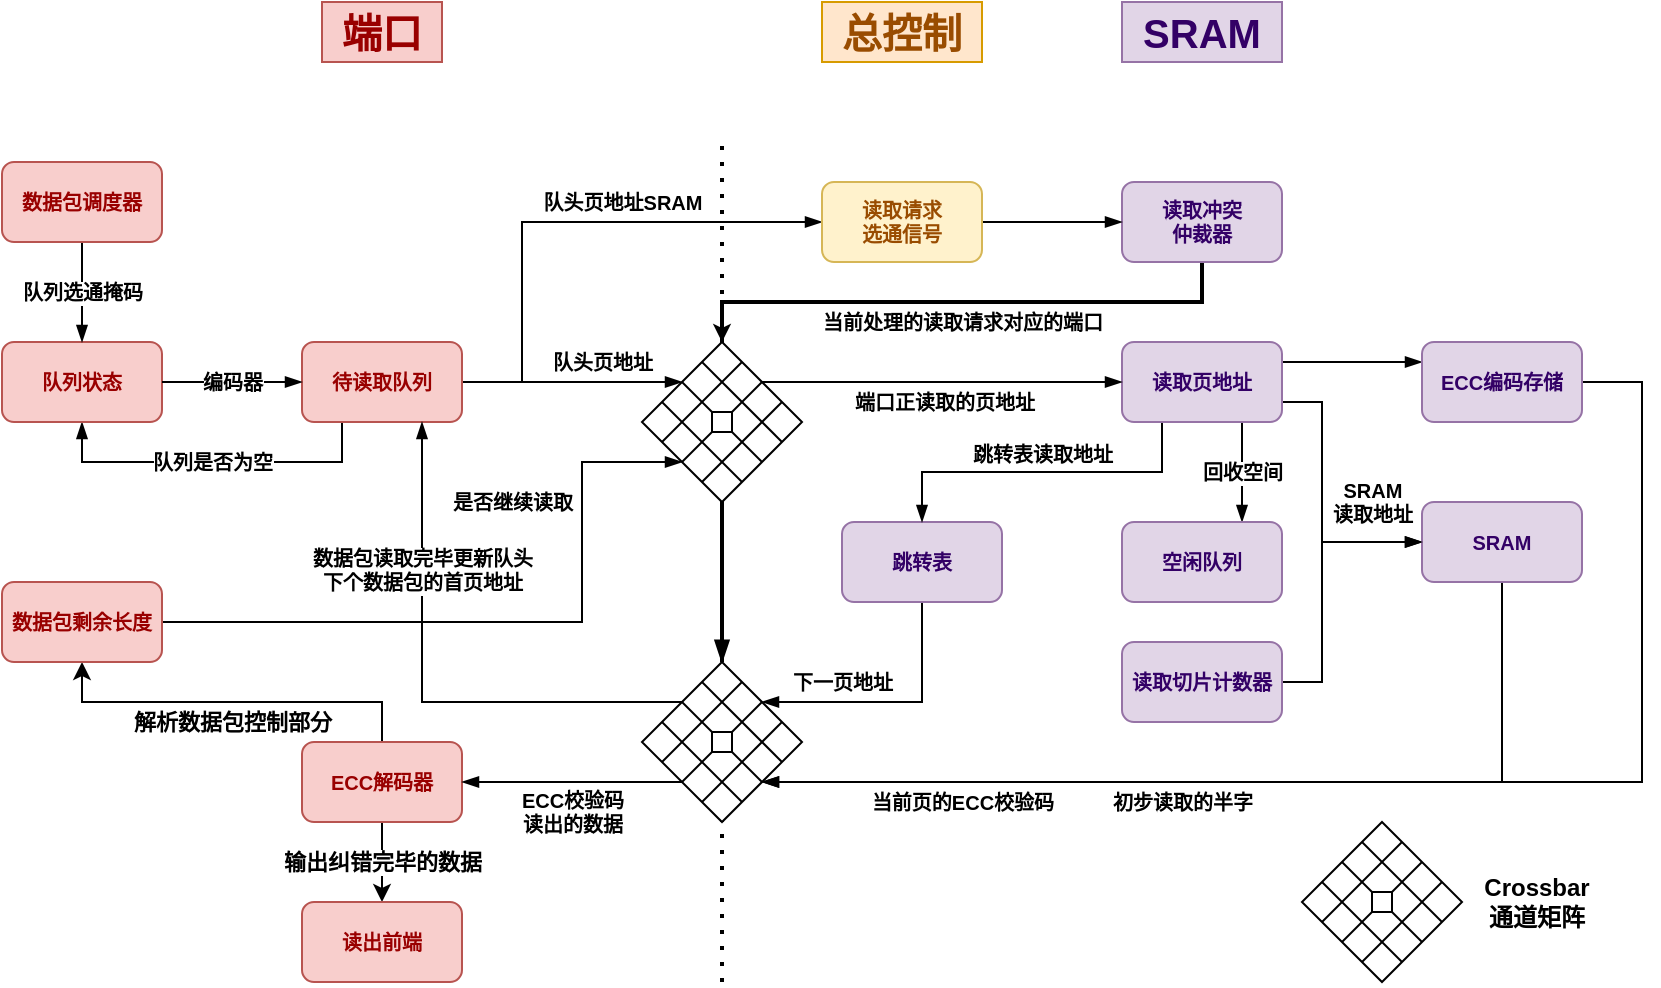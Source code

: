 <mxfile version="24.2.5" type="device">
  <diagram name="第 1 页" id="QaxQXMMB2viIyQJMlUey">
    <mxGraphModel dx="1126" dy="568" grid="0" gridSize="10" guides="1" tooltips="1" connect="1" arrows="1" fold="1" page="1" pageScale="1" pageWidth="1169" pageHeight="1654" math="0" shadow="0">
      <root>
        <mxCell id="0" />
        <mxCell id="1" parent="0" />
        <mxCell id="RgJXeNy5wQTq42nPxCWQ-50" value="当前处理的读取请求对应的端口" style="edgeStyle=orthogonalEdgeStyle;rounded=0;orthogonalLoop=1;jettySize=auto;html=1;exitX=0.5;exitY=1;exitDx=0;exitDy=0;entryX=0.5;entryY=0;entryDx=0;entryDy=0;endArrow=blockThin;endFill=1;fontSize=10;fontStyle=1;strokeWidth=2;" edge="1" parent="1" source="RgJXeNy5wQTq42nPxCWQ-33" target="RgJXeNy5wQTq42nPxCWQ-55">
          <mxGeometry x="-0.364" y="10" relative="1" as="geometry">
            <Array as="points">
              <mxPoint x="760" y="340" />
              <mxPoint x="520" y="340" />
            </Array>
            <mxPoint as="offset" />
          </mxGeometry>
        </mxCell>
        <mxCell id="RgJXeNy5wQTq42nPxCWQ-45" value="队头页地址SRAM" style="edgeStyle=orthogonalEdgeStyle;rounded=0;orthogonalLoop=1;jettySize=auto;html=1;exitX=1;exitY=0.5;exitDx=0;exitDy=0;entryX=0;entryY=0.5;entryDx=0;entryDy=0;endArrow=blockThin;endFill=1;fontSize=10;fontStyle=1" edge="1" parent="1" source="RgJXeNy5wQTq42nPxCWQ-1" target="RgJXeNy5wQTq42nPxCWQ-42">
          <mxGeometry x="0.231" y="10" relative="1" as="geometry">
            <Array as="points">
              <mxPoint x="420" y="380" />
              <mxPoint x="420" y="300" />
            </Array>
            <mxPoint as="offset" />
          </mxGeometry>
        </mxCell>
        <mxCell id="RgJXeNy5wQTq42nPxCWQ-48" value="队头页地址" style="edgeStyle=orthogonalEdgeStyle;rounded=0;orthogonalLoop=1;jettySize=auto;html=1;exitX=1;exitY=0.5;exitDx=0;exitDy=0;entryX=0;entryY=0;entryDx=0;entryDy=0;endArrow=blockThin;endFill=1;fontSize=10;fontStyle=1" edge="1" parent="1" source="RgJXeNy5wQTq42nPxCWQ-1" target="RgJXeNy5wQTq42nPxCWQ-22">
          <mxGeometry x="0.273" y="10" relative="1" as="geometry">
            <Array as="points">
              <mxPoint x="390" y="380" />
              <mxPoint x="390" y="380" />
            </Array>
            <mxPoint as="offset" />
          </mxGeometry>
        </mxCell>
        <mxCell id="RgJXeNy5wQTq42nPxCWQ-74" value="队列是否为空" style="edgeStyle=orthogonalEdgeStyle;rounded=0;orthogonalLoop=1;jettySize=auto;html=1;exitX=0.25;exitY=1;exitDx=0;exitDy=0;entryX=0.5;entryY=1;entryDx=0;entryDy=0;endArrow=blockThin;endFill=1;fontSize=10;fontStyle=1" edge="1" parent="1" source="RgJXeNy5wQTq42nPxCWQ-1" target="RgJXeNy5wQTq42nPxCWQ-37">
          <mxGeometry relative="1" as="geometry" />
        </mxCell>
        <mxCell id="RgJXeNy5wQTq42nPxCWQ-1" value="待读取队列" style="rounded=1;whiteSpace=wrap;html=1;fontSize=10;fontStyle=1;fillColor=#f8cecc;strokeColor=#b85450;fontColor=#990000;" vertex="1" parent="1">
          <mxGeometry x="310" y="360" width="80" height="40" as="geometry" />
        </mxCell>
        <mxCell id="RgJXeNy5wQTq42nPxCWQ-52" style="edgeStyle=orthogonalEdgeStyle;rounded=0;orthogonalLoop=1;jettySize=auto;html=1;exitX=1;exitY=0.5;exitDx=0;exitDy=0;entryX=0;entryY=0.5;entryDx=0;entryDy=0;endArrow=blockThin;endFill=1;fontSize=10;" edge="1" parent="1" source="RgJXeNy5wQTq42nPxCWQ-4" target="RgJXeNy5wQTq42nPxCWQ-34">
          <mxGeometry relative="1" as="geometry">
            <Array as="points">
              <mxPoint x="820" y="530" />
              <mxPoint x="820" y="460" />
            </Array>
          </mxGeometry>
        </mxCell>
        <mxCell id="RgJXeNy5wQTq42nPxCWQ-4" value="读取切片计数器" style="rounded=1;whiteSpace=wrap;html=1;fontSize=10;fontStyle=1;fillColor=#e1d5e7;strokeColor=#9673a6;fontColor=#330066;" vertex="1" parent="1">
          <mxGeometry x="720" y="510" width="80" height="40" as="geometry" />
        </mxCell>
        <mxCell id="RgJXeNy5wQTq42nPxCWQ-5" value="" style="endArrow=none;dashed=1;html=1;dashPattern=1 3;strokeWidth=2;rounded=0;fontSize=10;fontStyle=1" edge="1" parent="1">
          <mxGeometry width="50" height="50" relative="1" as="geometry">
            <mxPoint x="520" y="680" as="sourcePoint" />
            <mxPoint x="520" y="260" as="targetPoint" />
          </mxGeometry>
        </mxCell>
        <mxCell id="RgJXeNy5wQTq42nPxCWQ-66" value="下一页地址" style="edgeStyle=orthogonalEdgeStyle;rounded=0;orthogonalLoop=1;jettySize=auto;html=1;exitX=0.5;exitY=1;exitDx=0;exitDy=0;entryX=1;entryY=0;entryDx=0;entryDy=0;endArrow=blockThin;endFill=1;fontSize=10;fontStyle=1" edge="1" parent="1" source="RgJXeNy5wQTq42nPxCWQ-8" target="RgJXeNy5wQTq42nPxCWQ-55">
          <mxGeometry x="0.385" y="-10" relative="1" as="geometry">
            <Array as="points">
              <mxPoint x="620" y="540" />
            </Array>
            <mxPoint as="offset" />
          </mxGeometry>
        </mxCell>
        <mxCell id="RgJXeNy5wQTq42nPxCWQ-8" value="跳转表" style="rounded=1;whiteSpace=wrap;html=1;fontSize=10;fontStyle=1;fillColor=#e1d5e7;strokeColor=#9673a6;fontColor=#330066;" vertex="1" parent="1">
          <mxGeometry x="580" y="450" width="80" height="40" as="geometry" />
        </mxCell>
        <mxCell id="RgJXeNy5wQTq42nPxCWQ-9" value="" style="group;fontSize=10;fontStyle=1" vertex="1" connectable="0" parent="1">
          <mxGeometry x="810" y="600" width="80" height="80" as="geometry" />
        </mxCell>
        <mxCell id="RgJXeNy5wQTq42nPxCWQ-10" value="" style="rhombus;whiteSpace=wrap;html=1;strokeWidth=1;fontSize=10;fontStyle=1" vertex="1" parent="RgJXeNy5wQTq42nPxCWQ-9">
          <mxGeometry width="80" height="80" as="geometry" />
        </mxCell>
        <mxCell id="RgJXeNy5wQTq42nPxCWQ-11" value="" style="endArrow=none;html=1;rounded=0;entryX=1;entryY=0;entryDx=0;entryDy=0;exitX=0;exitY=1;exitDx=0;exitDy=0;strokeWidth=1;fontSize=10;fontStyle=1" edge="1" parent="RgJXeNy5wQTq42nPxCWQ-9">
          <mxGeometry width="50" height="50" relative="1" as="geometry">
            <mxPoint x="30" y="70" as="sourcePoint" />
            <mxPoint x="70" y="30" as="targetPoint" />
          </mxGeometry>
        </mxCell>
        <mxCell id="RgJXeNy5wQTq42nPxCWQ-12" value="" style="endArrow=none;html=1;rounded=0;entryX=1;entryY=0;entryDx=0;entryDy=0;exitX=0;exitY=1;exitDx=0;exitDy=0;strokeWidth=1;fontSize=10;fontStyle=1" edge="1" parent="RgJXeNy5wQTq42nPxCWQ-9">
          <mxGeometry width="50" height="50" relative="1" as="geometry">
            <mxPoint x="10" y="50" as="sourcePoint" />
            <mxPoint x="50" y="10" as="targetPoint" />
          </mxGeometry>
        </mxCell>
        <mxCell id="RgJXeNy5wQTq42nPxCWQ-13" value="" style="endArrow=none;html=1;rounded=0;entryX=1;entryY=1;entryDx=0;entryDy=0;exitX=0;exitY=0;exitDx=0;exitDy=0;strokeWidth=1;fontSize=10;fontStyle=1" edge="1" parent="RgJXeNy5wQTq42nPxCWQ-9">
          <mxGeometry width="50" height="50" relative="1" as="geometry">
            <mxPoint x="10" y="30" as="sourcePoint" />
            <mxPoint x="50" y="70" as="targetPoint" />
          </mxGeometry>
        </mxCell>
        <mxCell id="RgJXeNy5wQTq42nPxCWQ-14" value="" style="endArrow=none;html=1;rounded=0;entryX=1;entryY=1;entryDx=0;entryDy=0;exitX=0;exitY=0;exitDx=0;exitDy=0;strokeWidth=1;fontSize=10;fontStyle=1" edge="1" parent="RgJXeNy5wQTq42nPxCWQ-9">
          <mxGeometry width="50" height="50" relative="1" as="geometry">
            <mxPoint x="30" y="10" as="sourcePoint" />
            <mxPoint x="70" y="50" as="targetPoint" />
          </mxGeometry>
        </mxCell>
        <mxCell id="RgJXeNy5wQTq42nPxCWQ-15" value="" style="endArrow=none;html=1;rounded=0;exitX=1;exitY=0;exitDx=0;exitDy=0;strokeWidth=1;fontSize=10;fontStyle=1" edge="1" parent="RgJXeNy5wQTq42nPxCWQ-9" source="RgJXeNy5wQTq42nPxCWQ-19">
          <mxGeometry width="50" height="50" relative="1" as="geometry">
            <mxPoint x="44" y="36" as="sourcePoint" />
            <mxPoint x="60" y="20" as="targetPoint" />
          </mxGeometry>
        </mxCell>
        <mxCell id="RgJXeNy5wQTq42nPxCWQ-16" value="" style="endArrow=none;html=1;rounded=0;exitX=0;exitY=1;exitDx=0;exitDy=0;entryX=0;entryY=1;entryDx=0;entryDy=0;strokeWidth=1;fontSize=10;fontStyle=1" edge="1" parent="RgJXeNy5wQTq42nPxCWQ-9" target="RgJXeNy5wQTq42nPxCWQ-19">
          <mxGeometry width="50" height="50" relative="1" as="geometry">
            <mxPoint x="20" y="60" as="sourcePoint" />
            <mxPoint x="36" y="44" as="targetPoint" />
          </mxGeometry>
        </mxCell>
        <mxCell id="RgJXeNy5wQTq42nPxCWQ-17" value="" style="endArrow=none;html=1;rounded=0;entryX=1;entryY=1;entryDx=0;entryDy=0;exitX=1;exitY=1;exitDx=0;exitDy=0;strokeWidth=1;fontSize=10;fontStyle=1" edge="1" parent="RgJXeNy5wQTq42nPxCWQ-9" source="RgJXeNy5wQTq42nPxCWQ-19" target="RgJXeNy5wQTq42nPxCWQ-10">
          <mxGeometry width="50" height="50" relative="1" as="geometry">
            <mxPoint x="44" y="44" as="sourcePoint" />
            <mxPoint x="46" y="54" as="targetPoint" />
          </mxGeometry>
        </mxCell>
        <mxCell id="RgJXeNy5wQTq42nPxCWQ-18" value="" style="endArrow=none;html=1;rounded=0;entryX=0;entryY=0;entryDx=0;entryDy=0;strokeWidth=1;fontSize=10;fontStyle=1" edge="1" parent="RgJXeNy5wQTq42nPxCWQ-9" target="RgJXeNy5wQTq42nPxCWQ-19">
          <mxGeometry width="50" height="50" relative="1" as="geometry">
            <mxPoint x="20" y="20" as="sourcePoint" />
            <mxPoint x="36" y="36" as="targetPoint" />
          </mxGeometry>
        </mxCell>
        <mxCell id="RgJXeNy5wQTq42nPxCWQ-19" value="" style="rounded=0;whiteSpace=wrap;html=1;strokeWidth=1;fontSize=10;fontStyle=1" vertex="1" parent="RgJXeNy5wQTq42nPxCWQ-9">
          <mxGeometry x="35" y="35" width="10" height="10" as="geometry" />
        </mxCell>
        <mxCell id="RgJXeNy5wQTq42nPxCWQ-20" value="&lt;span style=&quot;font-size: 12px;&quot;&gt;Crossbar&lt;br style=&quot;font-size: 12px;&quot;&gt;通道矩阵&lt;/span&gt;" style="text;html=1;align=center;verticalAlign=middle;whiteSpace=wrap;rounded=0;fontSize=12;fontStyle=1" vertex="1" parent="1">
          <mxGeometry x="895" y="617.5" width="65" height="45" as="geometry" />
        </mxCell>
        <mxCell id="RgJXeNy5wQTq42nPxCWQ-21" value="" style="group;fontSize=10;fontStyle=1" vertex="1" connectable="0" parent="1">
          <mxGeometry x="480" y="360" width="80" height="80" as="geometry" />
        </mxCell>
        <mxCell id="RgJXeNy5wQTq42nPxCWQ-22" value="" style="rhombus;whiteSpace=wrap;html=1;strokeWidth=1;fontSize=10;fontStyle=1" vertex="1" parent="RgJXeNy5wQTq42nPxCWQ-21">
          <mxGeometry width="80" height="80" as="geometry" />
        </mxCell>
        <mxCell id="RgJXeNy5wQTq42nPxCWQ-23" value="" style="endArrow=none;html=1;rounded=0;entryX=1;entryY=0;entryDx=0;entryDy=0;exitX=0;exitY=1;exitDx=0;exitDy=0;strokeWidth=1;fontSize=10;fontStyle=1" edge="1" parent="RgJXeNy5wQTq42nPxCWQ-21">
          <mxGeometry width="50" height="50" relative="1" as="geometry">
            <mxPoint x="30" y="70" as="sourcePoint" />
            <mxPoint x="70" y="30" as="targetPoint" />
          </mxGeometry>
        </mxCell>
        <mxCell id="RgJXeNy5wQTq42nPxCWQ-24" value="" style="endArrow=none;html=1;rounded=0;entryX=1;entryY=0;entryDx=0;entryDy=0;exitX=0;exitY=1;exitDx=0;exitDy=0;strokeWidth=1;fontSize=10;fontStyle=1" edge="1" parent="RgJXeNy5wQTq42nPxCWQ-21">
          <mxGeometry width="50" height="50" relative="1" as="geometry">
            <mxPoint x="10" y="50" as="sourcePoint" />
            <mxPoint x="50" y="10" as="targetPoint" />
          </mxGeometry>
        </mxCell>
        <mxCell id="RgJXeNy5wQTq42nPxCWQ-25" value="" style="endArrow=none;html=1;rounded=0;entryX=1;entryY=1;entryDx=0;entryDy=0;exitX=0;exitY=0;exitDx=0;exitDy=0;strokeWidth=1;fontSize=10;fontStyle=1" edge="1" parent="RgJXeNy5wQTq42nPxCWQ-21">
          <mxGeometry width="50" height="50" relative="1" as="geometry">
            <mxPoint x="10" y="30" as="sourcePoint" />
            <mxPoint x="50" y="70" as="targetPoint" />
          </mxGeometry>
        </mxCell>
        <mxCell id="RgJXeNy5wQTq42nPxCWQ-26" value="" style="endArrow=none;html=1;rounded=0;entryX=1;entryY=1;entryDx=0;entryDy=0;exitX=0;exitY=0;exitDx=0;exitDy=0;strokeWidth=1;fontSize=10;fontStyle=1" edge="1" parent="RgJXeNy5wQTq42nPxCWQ-21">
          <mxGeometry width="50" height="50" relative="1" as="geometry">
            <mxPoint x="30" y="10" as="sourcePoint" />
            <mxPoint x="70" y="50" as="targetPoint" />
          </mxGeometry>
        </mxCell>
        <mxCell id="RgJXeNy5wQTq42nPxCWQ-27" value="" style="endArrow=none;html=1;rounded=0;exitX=1;exitY=0;exitDx=0;exitDy=0;strokeWidth=1;fontSize=10;fontStyle=1" edge="1" parent="RgJXeNy5wQTq42nPxCWQ-21" source="RgJXeNy5wQTq42nPxCWQ-31">
          <mxGeometry width="50" height="50" relative="1" as="geometry">
            <mxPoint x="44" y="36" as="sourcePoint" />
            <mxPoint x="60" y="20" as="targetPoint" />
          </mxGeometry>
        </mxCell>
        <mxCell id="RgJXeNy5wQTq42nPxCWQ-28" value="" style="endArrow=none;html=1;rounded=0;exitX=0;exitY=1;exitDx=0;exitDy=0;entryX=0;entryY=1;entryDx=0;entryDy=0;strokeWidth=1;fontSize=10;fontStyle=1" edge="1" parent="RgJXeNy5wQTq42nPxCWQ-21" target="RgJXeNy5wQTq42nPxCWQ-31">
          <mxGeometry width="50" height="50" relative="1" as="geometry">
            <mxPoint x="20" y="60" as="sourcePoint" />
            <mxPoint x="36" y="44" as="targetPoint" />
          </mxGeometry>
        </mxCell>
        <mxCell id="RgJXeNy5wQTq42nPxCWQ-29" value="" style="endArrow=none;html=1;rounded=0;entryX=1;entryY=1;entryDx=0;entryDy=0;exitX=1;exitY=1;exitDx=0;exitDy=0;strokeWidth=1;fontSize=10;fontStyle=1" edge="1" parent="RgJXeNy5wQTq42nPxCWQ-21" source="RgJXeNy5wQTq42nPxCWQ-31" target="RgJXeNy5wQTq42nPxCWQ-22">
          <mxGeometry width="50" height="50" relative="1" as="geometry">
            <mxPoint x="44" y="44" as="sourcePoint" />
            <mxPoint x="46" y="54" as="targetPoint" />
          </mxGeometry>
        </mxCell>
        <mxCell id="RgJXeNy5wQTq42nPxCWQ-30" value="" style="endArrow=none;html=1;rounded=0;entryX=0;entryY=0;entryDx=0;entryDy=0;strokeWidth=1;fontSize=10;fontStyle=1" edge="1" parent="RgJXeNy5wQTq42nPxCWQ-21" target="RgJXeNy5wQTq42nPxCWQ-31">
          <mxGeometry width="50" height="50" relative="1" as="geometry">
            <mxPoint x="20" y="20" as="sourcePoint" />
            <mxPoint x="36" y="36" as="targetPoint" />
          </mxGeometry>
        </mxCell>
        <mxCell id="RgJXeNy5wQTq42nPxCWQ-31" value="" style="rounded=0;whiteSpace=wrap;html=1;strokeWidth=1;fontSize=10;fontStyle=1" vertex="1" parent="RgJXeNy5wQTq42nPxCWQ-21">
          <mxGeometry x="35" y="35" width="10" height="10" as="geometry" />
        </mxCell>
        <mxCell id="RgJXeNy5wQTq42nPxCWQ-86" style="edgeStyle=orthogonalEdgeStyle;rounded=0;orthogonalLoop=1;jettySize=auto;html=1;exitX=0.5;exitY=1;exitDx=0;exitDy=0;entryX=0.5;entryY=0;entryDx=0;entryDy=0;" edge="1" parent="1" source="RgJXeNy5wQTq42nPxCWQ-33" target="RgJXeNy5wQTq42nPxCWQ-22">
          <mxGeometry relative="1" as="geometry" />
        </mxCell>
        <mxCell id="RgJXeNy5wQTq42nPxCWQ-33" value="读取冲突&lt;br style=&quot;font-size: 10px;&quot;&gt;仲裁器" style="rounded=1;whiteSpace=wrap;html=1;fontSize=10;fontStyle=1;fillColor=#e1d5e7;strokeColor=#9673a6;fontColor=#330066;" vertex="1" parent="1">
          <mxGeometry x="720" y="280" width="80" height="40" as="geometry" />
        </mxCell>
        <mxCell id="RgJXeNy5wQTq42nPxCWQ-65" value="当前页的ECC校验码" style="edgeStyle=orthogonalEdgeStyle;rounded=0;orthogonalLoop=1;jettySize=auto;html=1;exitX=0.5;exitY=1;exitDx=0;exitDy=0;entryX=1;entryY=1;entryDx=0;entryDy=0;endArrow=blockThin;endFill=1;fontSize=10;fontStyle=1" edge="1" parent="1" source="RgJXeNy5wQTq42nPxCWQ-34" target="RgJXeNy5wQTq42nPxCWQ-55">
          <mxGeometry x="0.575" y="10" relative="1" as="geometry">
            <Array as="points">
              <mxPoint x="890" y="580" />
              <mxPoint x="540" y="580" />
            </Array>
            <mxPoint as="offset" />
          </mxGeometry>
        </mxCell>
        <mxCell id="RgJXeNy5wQTq42nPxCWQ-34" value="SRAM" style="rounded=1;whiteSpace=wrap;html=1;fontSize=10;fontStyle=1;fillColor=#e1d5e7;strokeColor=#9673a6;fontColor=#330066;" vertex="1" parent="1">
          <mxGeometry x="870" y="440" width="80" height="40" as="geometry" />
        </mxCell>
        <mxCell id="RgJXeNy5wQTq42nPxCWQ-88" value="解析数据包控制部分" style="edgeStyle=orthogonalEdgeStyle;rounded=0;orthogonalLoop=1;jettySize=auto;html=1;exitX=0.5;exitY=0;exitDx=0;exitDy=0;entryX=0.5;entryY=1;entryDx=0;entryDy=0;fontStyle=1" edge="1" parent="1" source="RgJXeNy5wQTq42nPxCWQ-35" target="RgJXeNy5wQTq42nPxCWQ-76">
          <mxGeometry y="10" relative="1" as="geometry">
            <Array as="points">
              <mxPoint x="350" y="540" />
              <mxPoint x="200" y="540" />
            </Array>
            <mxPoint as="offset" />
          </mxGeometry>
        </mxCell>
        <mxCell id="RgJXeNy5wQTq42nPxCWQ-89" value="输出纠错完毕的数据" style="edgeStyle=orthogonalEdgeStyle;rounded=0;orthogonalLoop=1;jettySize=auto;html=1;exitX=0.5;exitY=1;exitDx=0;exitDy=0;entryX=0.5;entryY=0;entryDx=0;entryDy=0;fontStyle=1" edge="1" parent="1" source="RgJXeNy5wQTq42nPxCWQ-35" target="RgJXeNy5wQTq42nPxCWQ-36">
          <mxGeometry relative="1" as="geometry">
            <mxPoint as="offset" />
          </mxGeometry>
        </mxCell>
        <mxCell id="RgJXeNy5wQTq42nPxCWQ-35" value="ECC解码器" style="rounded=1;whiteSpace=wrap;html=1;fontSize=10;fontStyle=1;fillColor=#f8cecc;strokeColor=#b85450;fontColor=#990000;" vertex="1" parent="1">
          <mxGeometry x="310" y="560" width="80" height="40" as="geometry" />
        </mxCell>
        <mxCell id="RgJXeNy5wQTq42nPxCWQ-36" value="读出前端" style="rounded=1;whiteSpace=wrap;html=1;fontSize=10;fontStyle=1;fillColor=#f8cecc;strokeColor=#b85450;fontColor=#990000;" vertex="1" parent="1">
          <mxGeometry x="310" y="640" width="80" height="40" as="geometry" />
        </mxCell>
        <mxCell id="RgJXeNy5wQTq42nPxCWQ-37" value="队列状态" style="rounded=1;whiteSpace=wrap;html=1;fontSize=10;fontStyle=1;fillColor=#f8cecc;strokeColor=#b85450;fontColor=#990000;" vertex="1" parent="1">
          <mxGeometry x="160" y="360" width="80" height="40" as="geometry" />
        </mxCell>
        <mxCell id="RgJXeNy5wQTq42nPxCWQ-40" value="队列选通掩码" style="edgeStyle=orthogonalEdgeStyle;rounded=0;orthogonalLoop=1;jettySize=auto;html=1;exitX=0.5;exitY=1;exitDx=0;exitDy=0;entryX=0.5;entryY=0;entryDx=0;entryDy=0;fontSize=10;fontStyle=1;endArrow=blockThin;endFill=1;" edge="1" parent="1" source="RgJXeNy5wQTq42nPxCWQ-38" target="RgJXeNy5wQTq42nPxCWQ-37">
          <mxGeometry relative="1" as="geometry" />
        </mxCell>
        <mxCell id="RgJXeNy5wQTq42nPxCWQ-38" value="数据包调度器" style="rounded=1;whiteSpace=wrap;html=1;fontSize=10;fontStyle=1;fillColor=#f8cecc;strokeColor=#b85450;fontColor=#990000;" vertex="1" parent="1">
          <mxGeometry x="160" y="270" width="80" height="40" as="geometry" />
        </mxCell>
        <mxCell id="RgJXeNy5wQTq42nPxCWQ-41" value="编码器" style="edgeStyle=orthogonalEdgeStyle;rounded=0;orthogonalLoop=1;jettySize=auto;html=1;exitX=1;exitY=0.5;exitDx=0;exitDy=0;entryX=0;entryY=0.5;entryDx=0;entryDy=0;fontSize=10;fontStyle=1;endArrow=blockThin;endFill=1;" edge="1" parent="1" source="RgJXeNy5wQTq42nPxCWQ-37" target="RgJXeNy5wQTq42nPxCWQ-1">
          <mxGeometry relative="1" as="geometry">
            <mxPoint x="170" y="250" as="sourcePoint" />
            <mxPoint x="170" y="290" as="targetPoint" />
          </mxGeometry>
        </mxCell>
        <mxCell id="RgJXeNy5wQTq42nPxCWQ-46" style="edgeStyle=orthogonalEdgeStyle;rounded=0;orthogonalLoop=1;jettySize=auto;html=1;exitX=1;exitY=0.5;exitDx=0;exitDy=0;entryX=0;entryY=0.5;entryDx=0;entryDy=0;endArrow=blockThin;endFill=1;fontSize=10;" edge="1" parent="1" source="RgJXeNy5wQTq42nPxCWQ-42" target="RgJXeNy5wQTq42nPxCWQ-33">
          <mxGeometry relative="1" as="geometry" />
        </mxCell>
        <mxCell id="RgJXeNy5wQTq42nPxCWQ-42" value="读取请求&lt;br style=&quot;font-size: 10px;&quot;&gt;选通信号" style="rounded=1;whiteSpace=wrap;html=1;fontSize=10;fontStyle=1;fillColor=#fff2cc;strokeColor=#d6b656;fontColor=#994C00;" vertex="1" parent="1">
          <mxGeometry x="570" y="280" width="80" height="40" as="geometry" />
        </mxCell>
        <mxCell id="RgJXeNy5wQTq42nPxCWQ-51" value="SRAM&lt;br&gt;读取地址" style="edgeStyle=orthogonalEdgeStyle;rounded=0;orthogonalLoop=1;jettySize=auto;html=1;exitX=1;exitY=0.75;exitDx=0;exitDy=0;entryX=0;entryY=0.5;entryDx=0;entryDy=0;endArrow=blockThin;endFill=1;fontSize=10;fontStyle=1" edge="1" parent="1" source="RgJXeNy5wQTq42nPxCWQ-47" target="RgJXeNy5wQTq42nPxCWQ-34">
          <mxGeometry x="0.643" y="20" relative="1" as="geometry">
            <Array as="points">
              <mxPoint x="820" y="390" />
              <mxPoint x="820" y="460" />
            </Array>
            <mxPoint as="offset" />
          </mxGeometry>
        </mxCell>
        <mxCell id="RgJXeNy5wQTq42nPxCWQ-53" value="跳转表读取地址" style="edgeStyle=orthogonalEdgeStyle;rounded=0;orthogonalLoop=1;jettySize=auto;html=1;exitX=0.25;exitY=1;exitDx=0;exitDy=0;entryX=0.5;entryY=0;entryDx=0;entryDy=0;endArrow=blockThin;endFill=1;fontSize=10;verticalAlign=bottom;fontStyle=1" edge="1" parent="1" source="RgJXeNy5wQTq42nPxCWQ-47" target="RgJXeNy5wQTq42nPxCWQ-8">
          <mxGeometry relative="1" as="geometry">
            <mxPoint as="offset" />
          </mxGeometry>
        </mxCell>
        <mxCell id="RgJXeNy5wQTq42nPxCWQ-72" style="edgeStyle=orthogonalEdgeStyle;rounded=0;orthogonalLoop=1;jettySize=auto;html=1;exitX=1;exitY=0.25;exitDx=0;exitDy=0;entryX=0;entryY=0.25;entryDx=0;entryDy=0;endArrow=blockThin;endFill=1;fontSize=10;" edge="1" parent="1" source="RgJXeNy5wQTq42nPxCWQ-47" target="RgJXeNy5wQTq42nPxCWQ-71">
          <mxGeometry relative="1" as="geometry" />
        </mxCell>
        <mxCell id="RgJXeNy5wQTq42nPxCWQ-81" value="回收空间" style="edgeStyle=orthogonalEdgeStyle;rounded=0;orthogonalLoop=1;jettySize=auto;html=1;exitX=0.75;exitY=1;exitDx=0;exitDy=0;entryX=0.75;entryY=0;entryDx=0;entryDy=0;endArrow=blockThin;endFill=1;fontSize=10;fontStyle=1" edge="1" parent="1" source="RgJXeNy5wQTq42nPxCWQ-47" target="RgJXeNy5wQTq42nPxCWQ-80">
          <mxGeometry x="0.005" relative="1" as="geometry">
            <mxPoint as="offset" />
          </mxGeometry>
        </mxCell>
        <mxCell id="RgJXeNy5wQTq42nPxCWQ-47" value="读取页地址" style="rounded=1;whiteSpace=wrap;html=1;fontSize=10;fontStyle=1;fillColor=#e1d5e7;strokeColor=#9673a6;fontColor=#330066;" vertex="1" parent="1">
          <mxGeometry x="720" y="360" width="80" height="40" as="geometry" />
        </mxCell>
        <mxCell id="RgJXeNy5wQTq42nPxCWQ-49" value="端口正读取的页地址" style="edgeStyle=orthogonalEdgeStyle;rounded=0;orthogonalLoop=1;jettySize=auto;html=1;exitX=1;exitY=0;exitDx=0;exitDy=0;entryX=0;entryY=0.5;entryDx=0;entryDy=0;endArrow=blockThin;endFill=1;fontSize=10;fontStyle=1" edge="1" parent="1" source="RgJXeNy5wQTq42nPxCWQ-22" target="RgJXeNy5wQTq42nPxCWQ-47">
          <mxGeometry x="0.003" y="-10" relative="1" as="geometry">
            <mxPoint x="640" y="379.857" as="targetPoint" />
            <mxPoint as="offset" />
          </mxGeometry>
        </mxCell>
        <mxCell id="RgJXeNy5wQTq42nPxCWQ-54" value="" style="group;fontSize=10;fontStyle=1" vertex="1" connectable="0" parent="1">
          <mxGeometry x="480" y="520" width="80" height="80" as="geometry" />
        </mxCell>
        <mxCell id="RgJXeNy5wQTq42nPxCWQ-55" value="" style="rhombus;whiteSpace=wrap;html=1;strokeWidth=1;fontSize=10;fontStyle=1" vertex="1" parent="RgJXeNy5wQTq42nPxCWQ-54">
          <mxGeometry width="80" height="80" as="geometry" />
        </mxCell>
        <mxCell id="RgJXeNy5wQTq42nPxCWQ-56" value="" style="endArrow=none;html=1;rounded=0;entryX=1;entryY=0;entryDx=0;entryDy=0;exitX=0;exitY=1;exitDx=0;exitDy=0;strokeWidth=1;fontSize=10;fontStyle=1" edge="1" parent="RgJXeNy5wQTq42nPxCWQ-54">
          <mxGeometry width="50" height="50" relative="1" as="geometry">
            <mxPoint x="30" y="70" as="sourcePoint" />
            <mxPoint x="70" y="30" as="targetPoint" />
          </mxGeometry>
        </mxCell>
        <mxCell id="RgJXeNy5wQTq42nPxCWQ-57" value="" style="endArrow=none;html=1;rounded=0;entryX=1;entryY=0;entryDx=0;entryDy=0;exitX=0;exitY=1;exitDx=0;exitDy=0;strokeWidth=1;fontSize=10;fontStyle=1" edge="1" parent="RgJXeNy5wQTq42nPxCWQ-54">
          <mxGeometry width="50" height="50" relative="1" as="geometry">
            <mxPoint x="10" y="50" as="sourcePoint" />
            <mxPoint x="50" y="10" as="targetPoint" />
          </mxGeometry>
        </mxCell>
        <mxCell id="RgJXeNy5wQTq42nPxCWQ-58" value="" style="endArrow=none;html=1;rounded=0;entryX=1;entryY=1;entryDx=0;entryDy=0;exitX=0;exitY=0;exitDx=0;exitDy=0;strokeWidth=1;fontSize=10;fontStyle=1" edge="1" parent="RgJXeNy5wQTq42nPxCWQ-54">
          <mxGeometry width="50" height="50" relative="1" as="geometry">
            <mxPoint x="10" y="30" as="sourcePoint" />
            <mxPoint x="50" y="70" as="targetPoint" />
          </mxGeometry>
        </mxCell>
        <mxCell id="RgJXeNy5wQTq42nPxCWQ-59" value="" style="endArrow=none;html=1;rounded=0;entryX=1;entryY=1;entryDx=0;entryDy=0;exitX=0;exitY=0;exitDx=0;exitDy=0;strokeWidth=1;fontSize=10;fontStyle=1" edge="1" parent="RgJXeNy5wQTq42nPxCWQ-54">
          <mxGeometry width="50" height="50" relative="1" as="geometry">
            <mxPoint x="30" y="10" as="sourcePoint" />
            <mxPoint x="70" y="50" as="targetPoint" />
          </mxGeometry>
        </mxCell>
        <mxCell id="RgJXeNy5wQTq42nPxCWQ-60" value="" style="endArrow=none;html=1;rounded=0;exitX=1;exitY=0;exitDx=0;exitDy=0;strokeWidth=1;fontSize=10;fontStyle=1" edge="1" parent="RgJXeNy5wQTq42nPxCWQ-54" source="RgJXeNy5wQTq42nPxCWQ-64">
          <mxGeometry width="50" height="50" relative="1" as="geometry">
            <mxPoint x="44" y="36" as="sourcePoint" />
            <mxPoint x="60" y="20" as="targetPoint" />
          </mxGeometry>
        </mxCell>
        <mxCell id="RgJXeNy5wQTq42nPxCWQ-61" value="" style="endArrow=none;html=1;rounded=0;exitX=0;exitY=1;exitDx=0;exitDy=0;entryX=0;entryY=1;entryDx=0;entryDy=0;strokeWidth=1;fontSize=10;fontStyle=1" edge="1" parent="RgJXeNy5wQTq42nPxCWQ-54" target="RgJXeNy5wQTq42nPxCWQ-64">
          <mxGeometry width="50" height="50" relative="1" as="geometry">
            <mxPoint x="20" y="60" as="sourcePoint" />
            <mxPoint x="36" y="44" as="targetPoint" />
          </mxGeometry>
        </mxCell>
        <mxCell id="RgJXeNy5wQTq42nPxCWQ-62" value="" style="endArrow=none;html=1;rounded=0;entryX=1;entryY=1;entryDx=0;entryDy=0;exitX=1;exitY=1;exitDx=0;exitDy=0;strokeWidth=1;fontSize=10;fontStyle=1" edge="1" parent="RgJXeNy5wQTq42nPxCWQ-54" source="RgJXeNy5wQTq42nPxCWQ-64" target="RgJXeNy5wQTq42nPxCWQ-55">
          <mxGeometry width="50" height="50" relative="1" as="geometry">
            <mxPoint x="44" y="44" as="sourcePoint" />
            <mxPoint x="46" y="54" as="targetPoint" />
          </mxGeometry>
        </mxCell>
        <mxCell id="RgJXeNy5wQTq42nPxCWQ-63" value="" style="endArrow=none;html=1;rounded=0;entryX=0;entryY=0;entryDx=0;entryDy=0;strokeWidth=1;fontSize=10;fontStyle=1" edge="1" parent="RgJXeNy5wQTq42nPxCWQ-54" target="RgJXeNy5wQTq42nPxCWQ-64">
          <mxGeometry width="50" height="50" relative="1" as="geometry">
            <mxPoint x="20" y="20" as="sourcePoint" />
            <mxPoint x="36" y="36" as="targetPoint" />
          </mxGeometry>
        </mxCell>
        <mxCell id="RgJXeNy5wQTq42nPxCWQ-64" value="" style="rounded=0;whiteSpace=wrap;html=1;strokeWidth=1;fontSize=10;fontStyle=1" vertex="1" parent="RgJXeNy5wQTq42nPxCWQ-54">
          <mxGeometry x="35" y="35" width="10" height="10" as="geometry" />
        </mxCell>
        <mxCell id="RgJXeNy5wQTq42nPxCWQ-69" value="ECC校验码&lt;br&gt;读出的数据" style="edgeStyle=orthogonalEdgeStyle;rounded=0;orthogonalLoop=1;jettySize=auto;html=1;exitX=0;exitY=1;exitDx=0;exitDy=0;entryX=1;entryY=0.5;entryDx=0;entryDy=0;endArrow=blockThin;endFill=1;fontSize=10;fontStyle=1" edge="1" parent="1" source="RgJXeNy5wQTq42nPxCWQ-55" target="RgJXeNy5wQTq42nPxCWQ-35">
          <mxGeometry y="15" relative="1" as="geometry">
            <mxPoint x="320" y="579.857" as="targetPoint" />
            <mxPoint as="offset" />
          </mxGeometry>
        </mxCell>
        <mxCell id="RgJXeNy5wQTq42nPxCWQ-73" value="初步读取的半字" style="edgeStyle=orthogonalEdgeStyle;rounded=0;orthogonalLoop=1;jettySize=auto;html=1;exitX=1;exitY=0.5;exitDx=0;exitDy=0;entryX=1;entryY=1;entryDx=0;entryDy=0;endArrow=blockThin;endFill=1;fontSize=10;fontStyle=1" edge="1" parent="1" source="RgJXeNy5wQTq42nPxCWQ-71" target="RgJXeNy5wQTq42nPxCWQ-55">
          <mxGeometry x="0.373" y="10" relative="1" as="geometry">
            <Array as="points">
              <mxPoint x="980" y="380" />
              <mxPoint x="980" y="580" />
            </Array>
            <mxPoint as="offset" />
          </mxGeometry>
        </mxCell>
        <mxCell id="RgJXeNy5wQTq42nPxCWQ-71" value="ECC编码存储" style="rounded=1;whiteSpace=wrap;html=1;fontSize=10;fontStyle=1;fillColor=#e1d5e7;strokeColor=#9673a6;fontColor=#330066;" vertex="1" parent="1">
          <mxGeometry x="870" y="360" width="80" height="40" as="geometry" />
        </mxCell>
        <mxCell id="RgJXeNy5wQTq42nPxCWQ-79" value="是否继续读取" style="edgeStyle=orthogonalEdgeStyle;rounded=0;orthogonalLoop=1;jettySize=auto;html=1;exitX=1;exitY=0.5;exitDx=0;exitDy=0;entryX=0;entryY=1;entryDx=0;entryDy=0;endArrow=blockThin;endFill=1;fontSize=10;fontStyle=1" edge="1" parent="1" source="RgJXeNy5wQTq42nPxCWQ-76" target="RgJXeNy5wQTq42nPxCWQ-22">
          <mxGeometry x="0.588" y="35" relative="1" as="geometry">
            <Array as="points">
              <mxPoint x="450" y="500" />
              <mxPoint x="450" y="420" />
            </Array>
            <mxPoint as="offset" />
          </mxGeometry>
        </mxCell>
        <mxCell id="RgJXeNy5wQTq42nPxCWQ-76" value="数据包剩余长度" style="rounded=1;whiteSpace=wrap;html=1;fontSize=10;fontStyle=1;fillColor=#f8cecc;strokeColor=#b85450;fontColor=#990000;" vertex="1" parent="1">
          <mxGeometry x="160" y="480" width="80" height="40" as="geometry" />
        </mxCell>
        <mxCell id="RgJXeNy5wQTq42nPxCWQ-78" value="数据包读取完毕更新队头&lt;br&gt;下个数据包的首页地址" style="edgeStyle=orthogonalEdgeStyle;rounded=0;orthogonalLoop=1;jettySize=auto;html=1;exitX=0;exitY=0;exitDx=0;exitDy=0;entryX=0.75;entryY=1;entryDx=0;entryDy=0;endArrow=blockThin;endFill=1;fontSize=10;fontStyle=1" edge="1" parent="1" source="RgJXeNy5wQTq42nPxCWQ-55" target="RgJXeNy5wQTq42nPxCWQ-1">
          <mxGeometry x="0.45" relative="1" as="geometry">
            <mxPoint as="offset" />
          </mxGeometry>
        </mxCell>
        <mxCell id="RgJXeNy5wQTq42nPxCWQ-80" value="空闲队列" style="rounded=1;whiteSpace=wrap;html=1;fontSize=10;fontStyle=1;fillColor=#e1d5e7;strokeColor=#9673a6;fontColor=#330066;" vertex="1" parent="1">
          <mxGeometry x="720" y="450" width="80" height="40" as="geometry" />
        </mxCell>
        <mxCell id="RgJXeNy5wQTq42nPxCWQ-83" value="端口" style="text;html=1;align=center;verticalAlign=middle;whiteSpace=wrap;rounded=0;fontSize=20;fontStyle=1;fillColor=#f8cecc;strokeColor=#b85450;fontColor=#990000;" vertex="1" parent="1">
          <mxGeometry x="320" y="190" width="60" height="30" as="geometry" />
        </mxCell>
        <mxCell id="RgJXeNy5wQTq42nPxCWQ-84" value="SRAM" style="text;html=1;align=center;verticalAlign=middle;whiteSpace=wrap;rounded=0;fontSize=20;fontStyle=1;fillColor=#e1d5e7;strokeColor=#9673a6;fontColor=#330066;" vertex="1" parent="1">
          <mxGeometry x="720" y="190" width="80" height="30" as="geometry" />
        </mxCell>
        <mxCell id="RgJXeNy5wQTq42nPxCWQ-85" value="总控制" style="text;html=1;align=center;verticalAlign=middle;whiteSpace=wrap;rounded=0;fontSize=20;fontStyle=1;fillColor=#ffe6cc;strokeColor=#d79b00;fontColor=#994C00;" vertex="1" parent="1">
          <mxGeometry x="570" y="190" width="80" height="30" as="geometry" />
        </mxCell>
      </root>
    </mxGraphModel>
  </diagram>
</mxfile>

